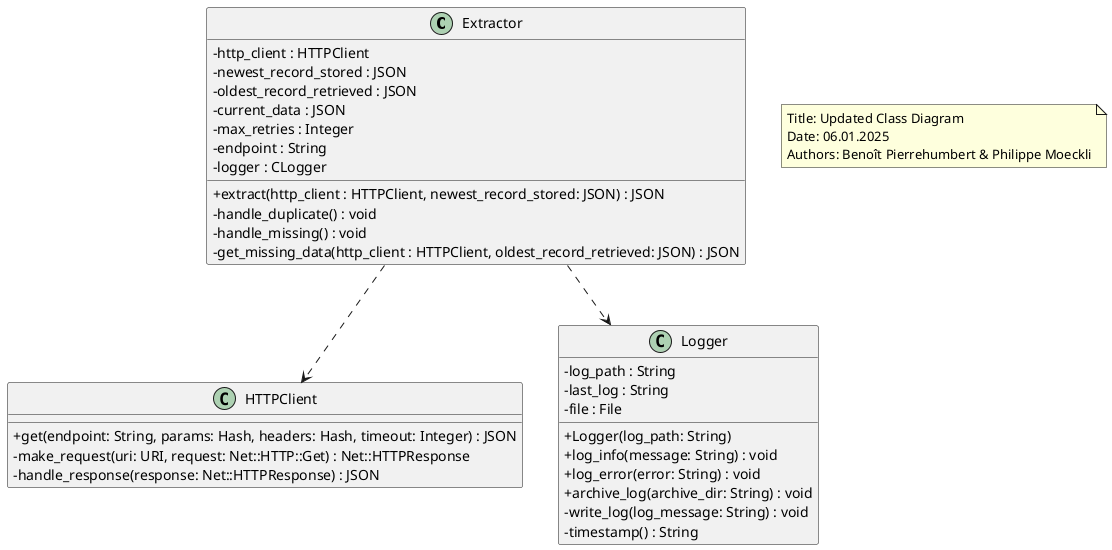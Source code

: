 @startuml

skinparam classAttributeIconSize 0

class Extractor {
  - http_client : HTTPClient
  - newest_record_stored : JSON
  - oldest_record_retrieved : JSON
  - current_data : JSON
  - max_retries : Integer
  - endpoint : String
  - logger : CLogger
  + extract(http_client : HTTPClient, newest_record_stored: JSON) : JSON
  - handle_duplicate() : void
  - handle_missing() : void
  - get_missing_data(http_client : HTTPClient, oldest_record_retrieved: JSON) : JSON
}

class HTTPClient {
  + get(endpoint: String, params: Hash, headers: Hash, timeout: Integer) : JSON
  - make_request(uri: URI, request: Net::HTTP::Get) : Net::HTTPResponse
  - handle_response(response: Net::HTTPResponse) : JSON
}

class Logger {
  - log_path : String
  - last_log : String
  - file : File
  + Logger(log_path: String)
  + log_info(message: String) : void
  + log_error(error: String) : void
  + archive_log(archive_dir: String) : void
  - write_log(log_message: String) : void
  - timestamp() : String
}

Extractor ..> HTTPClient
Extractor ..> Logger

note as N1
  Title: Updated Class Diagram
  Date: 06.01.2025
  Authors: Benoît Pierrehumbert & Philippe Moeckli
end note

@enduml
